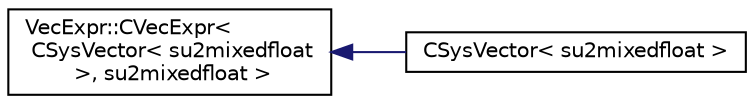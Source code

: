 digraph "Graphical Class Hierarchy"
{
 // LATEX_PDF_SIZE
  edge [fontname="Helvetica",fontsize="10",labelfontname="Helvetica",labelfontsize="10"];
  node [fontname="Helvetica",fontsize="10",shape=record];
  rankdir="LR";
  Node0 [label="VecExpr::CVecExpr\<\l CSysVector\< su2mixedfloat\l \>, su2mixedfloat \>",height=0.2,width=0.4,color="black", fillcolor="white", style="filled",URL="$classVecExpr_1_1CVecExpr.html",tooltip=" "];
  Node0 -> Node1 [dir="back",color="midnightblue",fontsize="10",style="solid",fontname="Helvetica"];
  Node1 [label="CSysVector\< su2mixedfloat \>",height=0.2,width=0.4,color="black", fillcolor="white", style="filled",URL="$classCSysVector.html",tooltip=" "];
}
